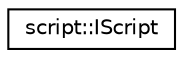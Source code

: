 digraph "Graphical Class Hierarchy"
{
 // LATEX_PDF_SIZE
  edge [fontname="Helvetica",fontsize="10",labelfontname="Helvetica",labelfontsize="10"];
  node [fontname="Helvetica",fontsize="10",shape=record];
  rankdir="LR";
  Node0 [label="script::IScript",height=0.2,width=0.4,color="black", fillcolor="white", style="filled",URL="$interfacescript_1_1IScript.html",tooltip=" "];
}
